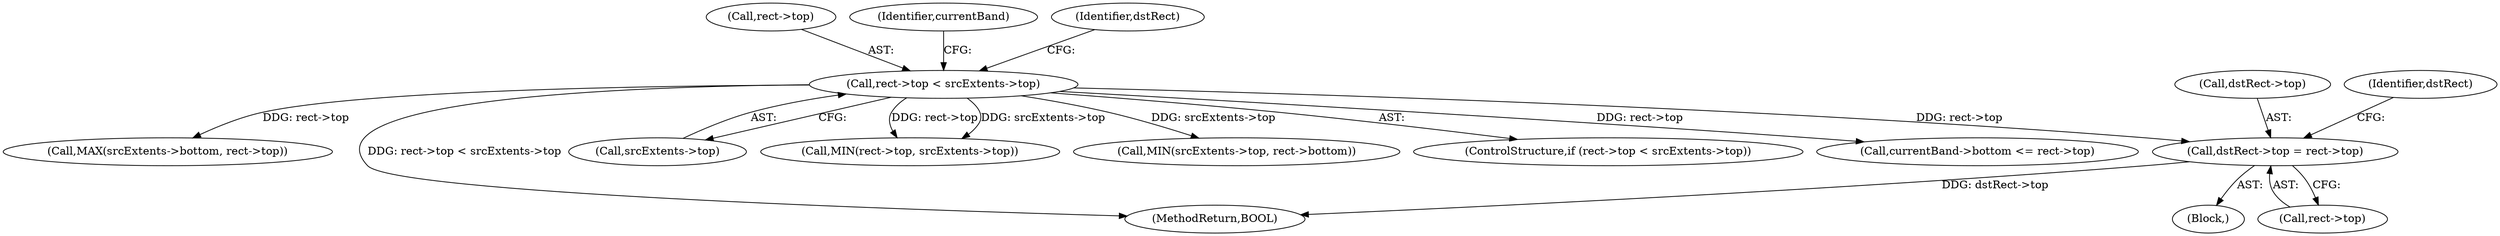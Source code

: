 digraph "0_FreeRDP_fc80ab45621bd966f70594c0b7393ec005a94007_2@pointer" {
"1000240" [label="(Call,dstRect->top = rect->top)"];
"1000232" [label="(Call,rect->top < srcExtents->top)"];
"1000294" [label="(Call,currentBand->bottom <= rect->top)"];
"1000236" [label="(Call,srcExtents->top)"];
"1000232" [label="(Call,rect->top < srcExtents->top)"];
"1000241" [label="(Call,dstRect->top)"];
"1000244" [label="(Call,rect->top)"];
"1000249" [label="(Identifier,dstRect)"];
"1000515" [label="(Call,MAX(srcExtents->bottom, rect->top))"];
"1000233" [label="(Call,rect->top)"];
"1000239" [label="(Block,)"];
"1000664" [label="(MethodReturn,BOOL)"];
"1000574" [label="(Call,MIN(rect->top, srcExtents->top))"];
"1000265" [label="(Call,MIN(srcExtents->top, rect->bottom))"];
"1000231" [label="(ControlStructure,if (rect->top < srcExtents->top))"];
"1000240" [label="(Call,dstRect->top = rect->top)"];
"1000277" [label="(Identifier,currentBand)"];
"1000242" [label="(Identifier,dstRect)"];
"1000240" -> "1000239"  [label="AST: "];
"1000240" -> "1000244"  [label="CFG: "];
"1000241" -> "1000240"  [label="AST: "];
"1000244" -> "1000240"  [label="AST: "];
"1000249" -> "1000240"  [label="CFG: "];
"1000240" -> "1000664"  [label="DDG: dstRect->top"];
"1000232" -> "1000240"  [label="DDG: rect->top"];
"1000232" -> "1000231"  [label="AST: "];
"1000232" -> "1000236"  [label="CFG: "];
"1000233" -> "1000232"  [label="AST: "];
"1000236" -> "1000232"  [label="AST: "];
"1000242" -> "1000232"  [label="CFG: "];
"1000277" -> "1000232"  [label="CFG: "];
"1000232" -> "1000664"  [label="DDG: rect->top < srcExtents->top"];
"1000232" -> "1000265"  [label="DDG: srcExtents->top"];
"1000232" -> "1000294"  [label="DDG: rect->top"];
"1000232" -> "1000515"  [label="DDG: rect->top"];
"1000232" -> "1000574"  [label="DDG: rect->top"];
"1000232" -> "1000574"  [label="DDG: srcExtents->top"];
}
